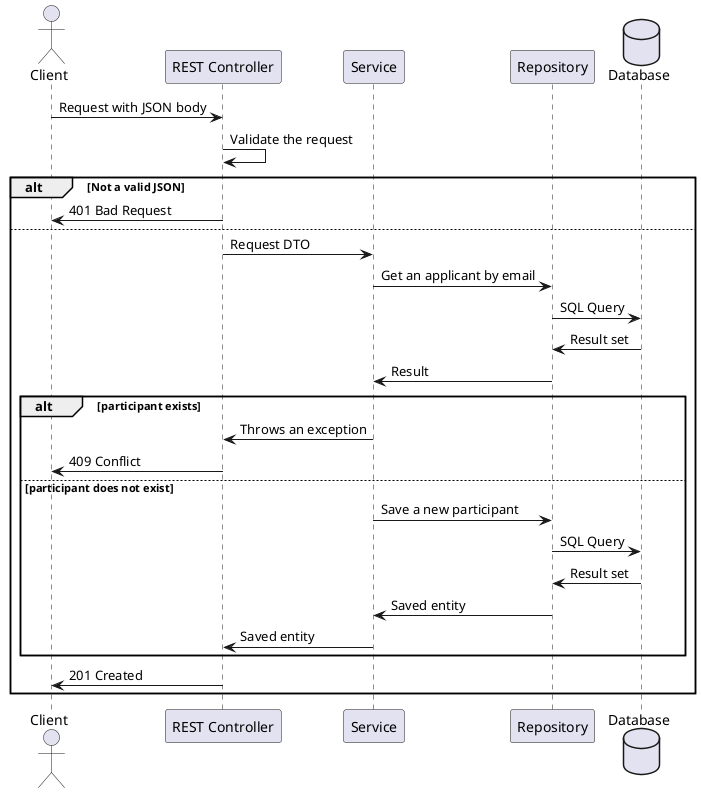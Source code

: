 @startuml

actor Client as client
participant "REST Controller" as controller
participant "Service" as service
participant "Repository" as repository
database "Database" as database

client -> controller: Request with JSON body
  controller -> controller: Validate the request
  alt Not a valid JSON
    controller -> client: 401 Bad Request
  else
    controller -> service: Request DTO
      
      service -> repository: Get an applicant by email
        repository -> database: SQL Query
        database -> repository: Result set
      repository -> service: Result
      
      alt participant exists
        service -> controller: Throws an exception
        controller -> client: 409 Conflict
      else participant does not exist
        service -> repository: Save a new participant
          repository -> database: SQL Query
          database -> repository: Result set
        repository -> service: Saved entity
        
        service -> controller: Saved entity
      end
      
    controller -> client: 201 Created
  end


@enduml